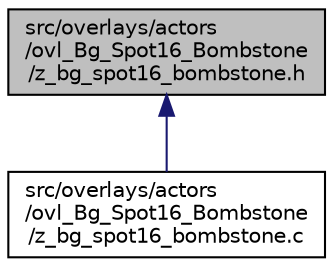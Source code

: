 digraph "src/overlays/actors/ovl_Bg_Spot16_Bombstone/z_bg_spot16_bombstone.h"
{
 // LATEX_PDF_SIZE
  edge [fontname="Helvetica",fontsize="10",labelfontname="Helvetica",labelfontsize="10"];
  node [fontname="Helvetica",fontsize="10",shape=record];
  Node1 [label="src/overlays/actors\l/ovl_Bg_Spot16_Bombstone\l/z_bg_spot16_bombstone.h",height=0.2,width=0.4,color="black", fillcolor="grey75", style="filled", fontcolor="black",tooltip=" "];
  Node1 -> Node2 [dir="back",color="midnightblue",fontsize="10",style="solid",fontname="Helvetica"];
  Node2 [label="src/overlays/actors\l/ovl_Bg_Spot16_Bombstone\l/z_bg_spot16_bombstone.c",height=0.2,width=0.4,color="black", fillcolor="white", style="filled",URL="$d1/d8e/z__bg__spot16__bombstone_8c.html",tooltip=" "];
}
